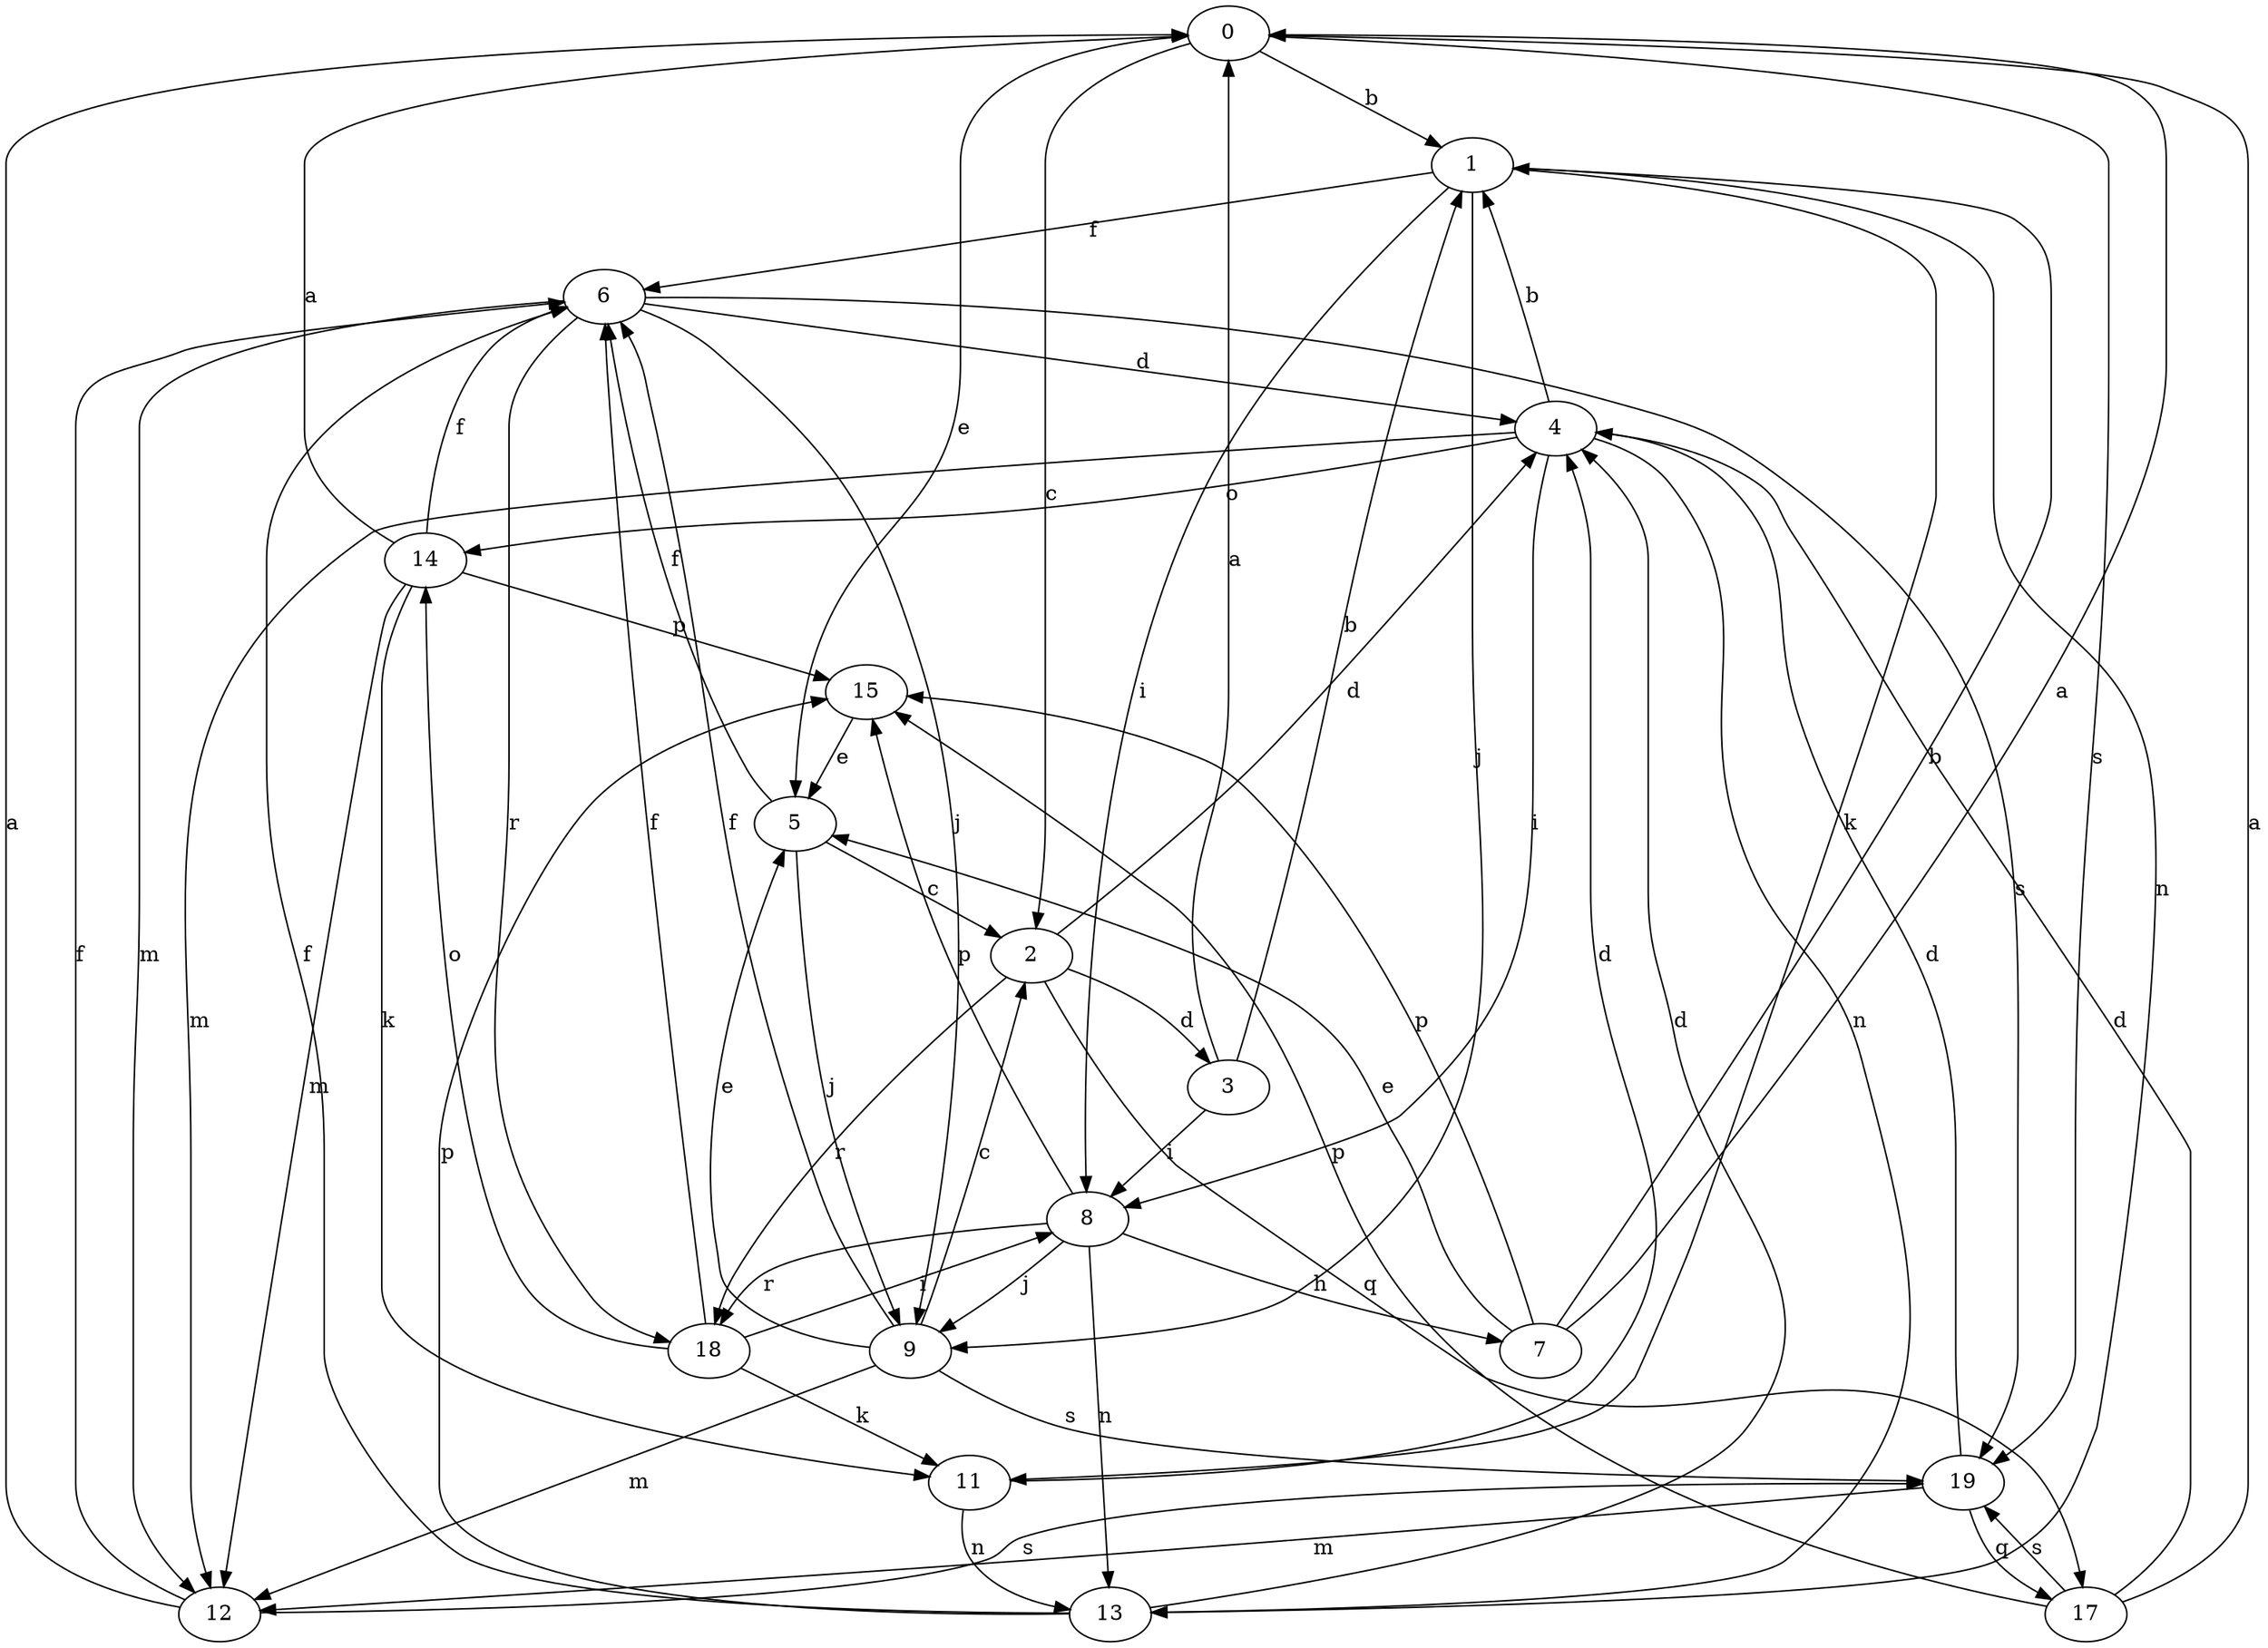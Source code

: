 strict digraph  {
0;
1;
2;
3;
4;
5;
6;
7;
8;
9;
11;
12;
13;
14;
15;
17;
18;
19;
0 -> 1  [label=b];
0 -> 2  [label=c];
0 -> 5  [label=e];
0 -> 19  [label=s];
1 -> 6  [label=f];
1 -> 8  [label=i];
1 -> 9  [label=j];
1 -> 11  [label=k];
1 -> 13  [label=n];
2 -> 3  [label=d];
2 -> 4  [label=d];
2 -> 17  [label=q];
2 -> 18  [label=r];
3 -> 0  [label=a];
3 -> 1  [label=b];
3 -> 8  [label=i];
4 -> 1  [label=b];
4 -> 8  [label=i];
4 -> 12  [label=m];
4 -> 13  [label=n];
4 -> 14  [label=o];
5 -> 2  [label=c];
5 -> 6  [label=f];
5 -> 9  [label=j];
6 -> 4  [label=d];
6 -> 9  [label=j];
6 -> 12  [label=m];
6 -> 18  [label=r];
6 -> 19  [label=s];
7 -> 0  [label=a];
7 -> 1  [label=b];
7 -> 5  [label=e];
7 -> 15  [label=p];
8 -> 7  [label=h];
8 -> 9  [label=j];
8 -> 13  [label=n];
8 -> 15  [label=p];
8 -> 18  [label=r];
9 -> 2  [label=c];
9 -> 5  [label=e];
9 -> 6  [label=f];
9 -> 12  [label=m];
9 -> 19  [label=s];
11 -> 4  [label=d];
11 -> 13  [label=n];
12 -> 0  [label=a];
12 -> 6  [label=f];
12 -> 19  [label=s];
13 -> 4  [label=d];
13 -> 6  [label=f];
13 -> 15  [label=p];
14 -> 0  [label=a];
14 -> 6  [label=f];
14 -> 11  [label=k];
14 -> 12  [label=m];
14 -> 15  [label=p];
15 -> 5  [label=e];
17 -> 0  [label=a];
17 -> 4  [label=d];
17 -> 15  [label=p];
17 -> 19  [label=s];
18 -> 6  [label=f];
18 -> 8  [label=i];
18 -> 11  [label=k];
18 -> 14  [label=o];
19 -> 4  [label=d];
19 -> 12  [label=m];
19 -> 17  [label=q];
}
